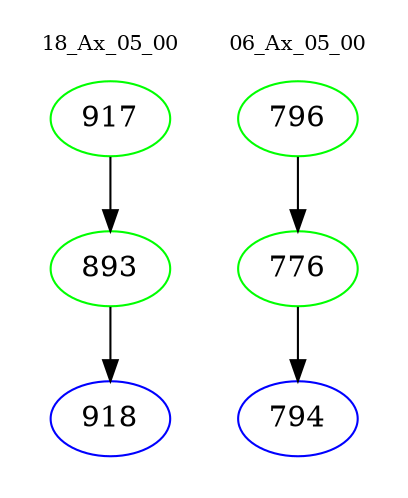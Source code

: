 digraph{
subgraph cluster_0 {
color = white
label = "18_Ax_05_00";
fontsize=10;
T0_917 [label="917", color="green"]
T0_917 -> T0_893 [color="black"]
T0_893 [label="893", color="green"]
T0_893 -> T0_918 [color="black"]
T0_918 [label="918", color="blue"]
}
subgraph cluster_1 {
color = white
label = "06_Ax_05_00";
fontsize=10;
T1_796 [label="796", color="green"]
T1_796 -> T1_776 [color="black"]
T1_776 [label="776", color="green"]
T1_776 -> T1_794 [color="black"]
T1_794 [label="794", color="blue"]
}
}

